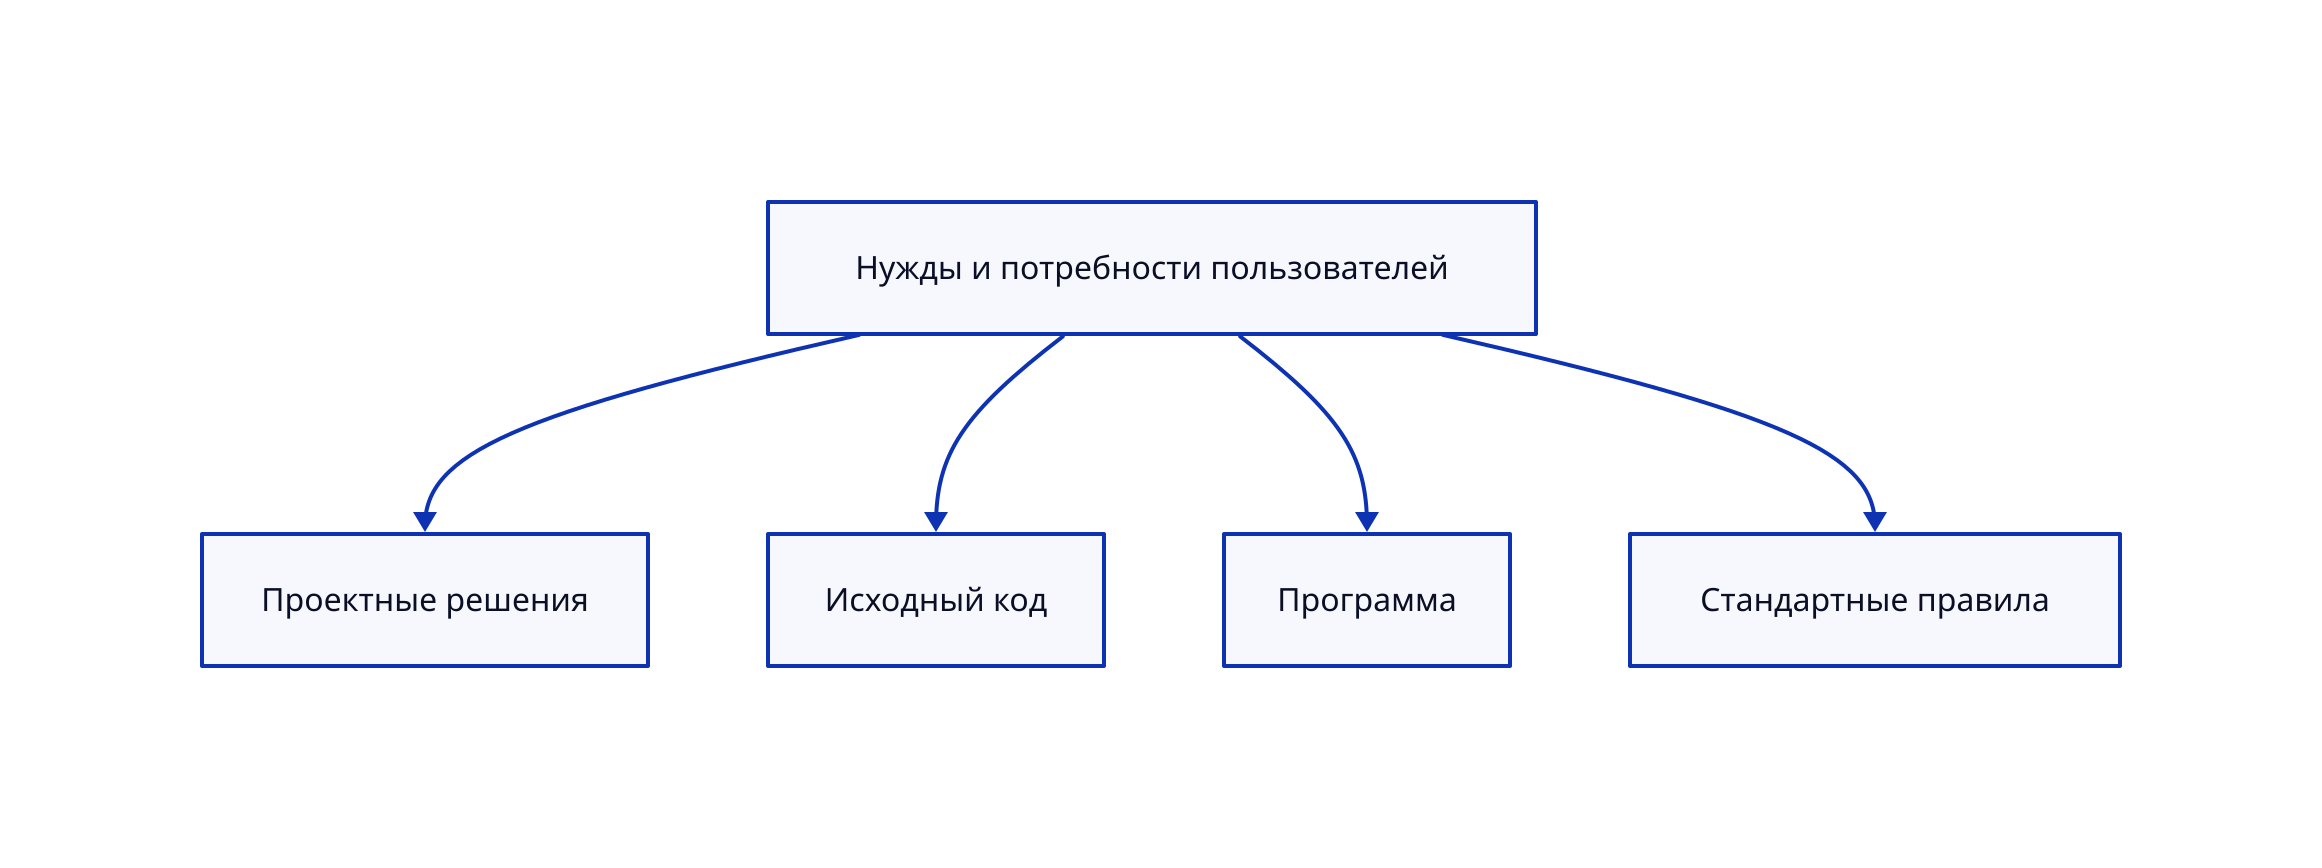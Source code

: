 Нужды и потребности пользователей --> Проектные решения
Нужды и потребности пользователей --> Исходный код
Нужды и потребности пользователей --> Программа
Нужды и потребности пользователей --> Стандартные правила
